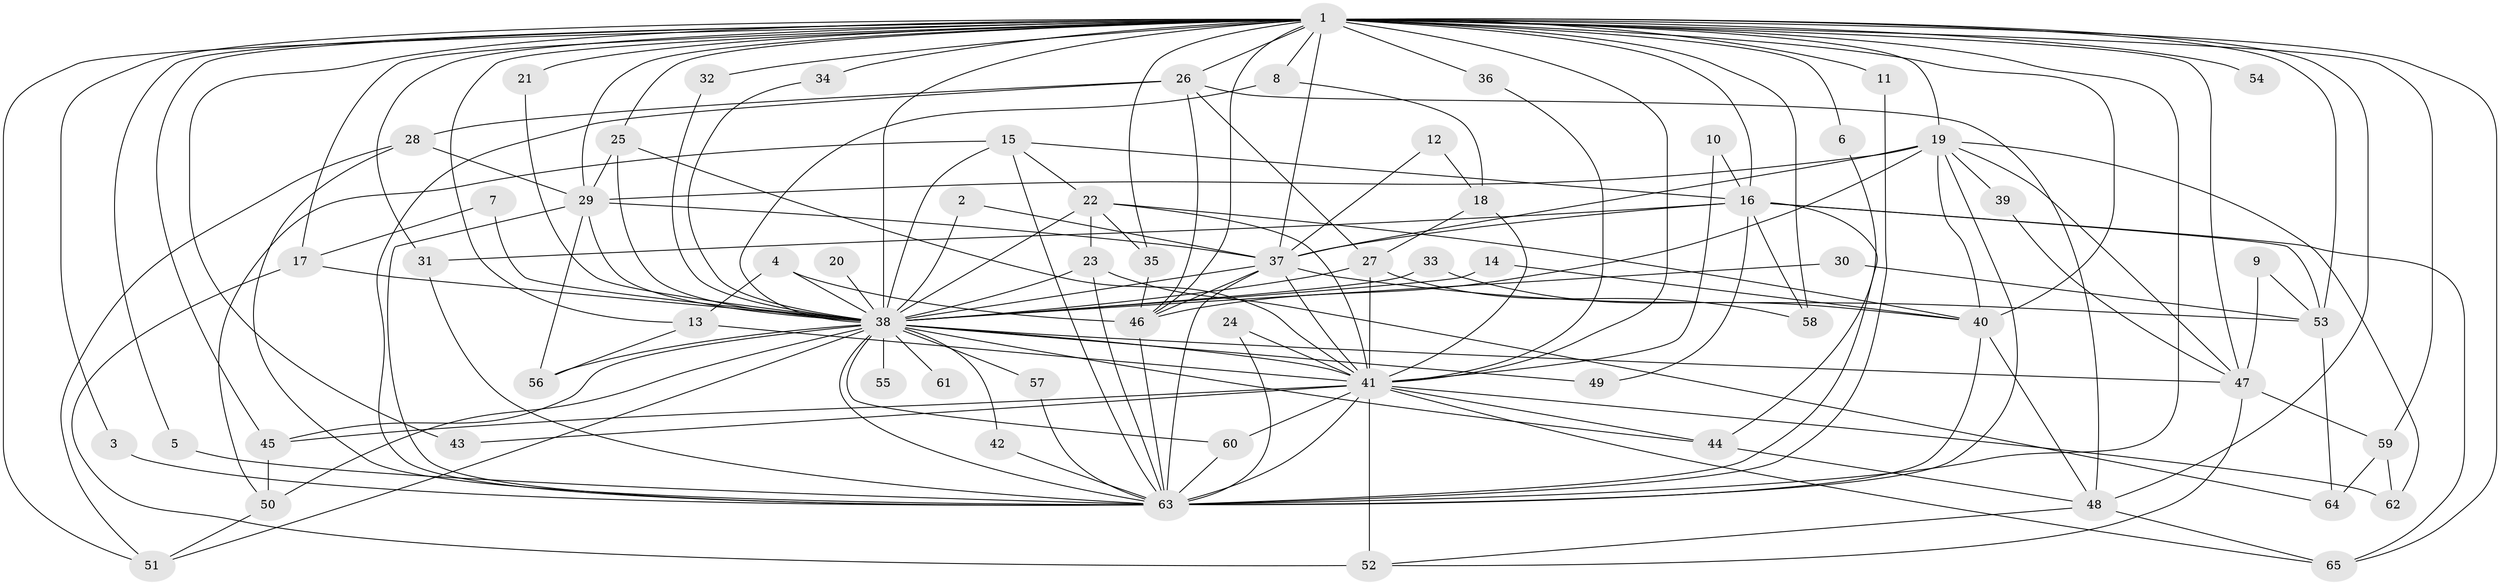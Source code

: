 // original degree distribution, {25: 0.007692307692307693, 24: 0.007692307692307693, 17: 0.007692307692307693, 15: 0.007692307692307693, 32: 0.007692307692307693, 28: 0.007692307692307693, 23: 0.007692307692307693, 13: 0.007692307692307693, 21: 0.007692307692307693, 18: 0.007692307692307693, 7: 0.03076923076923077, 3: 0.2153846153846154, 5: 0.05384615384615385, 9: 0.007692307692307693, 6: 0.023076923076923078, 4: 0.1, 2: 0.49230769230769234}
// Generated by graph-tools (version 1.1) at 2025/49/03/09/25 03:49:30]
// undirected, 65 vertices, 164 edges
graph export_dot {
graph [start="1"]
  node [color=gray90,style=filled];
  1;
  2;
  3;
  4;
  5;
  6;
  7;
  8;
  9;
  10;
  11;
  12;
  13;
  14;
  15;
  16;
  17;
  18;
  19;
  20;
  21;
  22;
  23;
  24;
  25;
  26;
  27;
  28;
  29;
  30;
  31;
  32;
  33;
  34;
  35;
  36;
  37;
  38;
  39;
  40;
  41;
  42;
  43;
  44;
  45;
  46;
  47;
  48;
  49;
  50;
  51;
  52;
  53;
  54;
  55;
  56;
  57;
  58;
  59;
  60;
  61;
  62;
  63;
  64;
  65;
  1 -- 3 [weight=1.0];
  1 -- 5 [weight=1.0];
  1 -- 6 [weight=1.0];
  1 -- 8 [weight=2.0];
  1 -- 11 [weight=1.0];
  1 -- 13 [weight=1.0];
  1 -- 16 [weight=1.0];
  1 -- 17 [weight=2.0];
  1 -- 19 [weight=1.0];
  1 -- 21 [weight=1.0];
  1 -- 25 [weight=1.0];
  1 -- 26 [weight=1.0];
  1 -- 29 [weight=1.0];
  1 -- 31 [weight=2.0];
  1 -- 32 [weight=1.0];
  1 -- 34 [weight=1.0];
  1 -- 35 [weight=2.0];
  1 -- 36 [weight=1.0];
  1 -- 37 [weight=4.0];
  1 -- 38 [weight=8.0];
  1 -- 40 [weight=1.0];
  1 -- 41 [weight=4.0];
  1 -- 43 [weight=1.0];
  1 -- 45 [weight=1.0];
  1 -- 46 [weight=1.0];
  1 -- 47 [weight=1.0];
  1 -- 48 [weight=1.0];
  1 -- 51 [weight=1.0];
  1 -- 53 [weight=1.0];
  1 -- 54 [weight=1.0];
  1 -- 58 [weight=1.0];
  1 -- 59 [weight=1.0];
  1 -- 63 [weight=9.0];
  1 -- 65 [weight=1.0];
  2 -- 37 [weight=1.0];
  2 -- 38 [weight=1.0];
  3 -- 63 [weight=1.0];
  4 -- 13 [weight=1.0];
  4 -- 38 [weight=1.0];
  4 -- 46 [weight=1.0];
  5 -- 63 [weight=1.0];
  6 -- 63 [weight=1.0];
  7 -- 17 [weight=1.0];
  7 -- 38 [weight=1.0];
  8 -- 18 [weight=1.0];
  8 -- 38 [weight=1.0];
  9 -- 47 [weight=1.0];
  9 -- 53 [weight=1.0];
  10 -- 16 [weight=1.0];
  10 -- 41 [weight=1.0];
  11 -- 63 [weight=1.0];
  12 -- 18 [weight=1.0];
  12 -- 37 [weight=1.0];
  13 -- 41 [weight=1.0];
  13 -- 56 [weight=1.0];
  14 -- 38 [weight=1.0];
  14 -- 40 [weight=1.0];
  15 -- 16 [weight=1.0];
  15 -- 22 [weight=1.0];
  15 -- 38 [weight=1.0];
  15 -- 50 [weight=1.0];
  15 -- 63 [weight=2.0];
  16 -- 31 [weight=1.0];
  16 -- 37 [weight=1.0];
  16 -- 44 [weight=1.0];
  16 -- 49 [weight=1.0];
  16 -- 53 [weight=1.0];
  16 -- 58 [weight=1.0];
  16 -- 65 [weight=1.0];
  17 -- 38 [weight=1.0];
  17 -- 52 [weight=1.0];
  18 -- 27 [weight=1.0];
  18 -- 41 [weight=2.0];
  19 -- 29 [weight=1.0];
  19 -- 37 [weight=1.0];
  19 -- 39 [weight=1.0];
  19 -- 40 [weight=1.0];
  19 -- 46 [weight=1.0];
  19 -- 47 [weight=1.0];
  19 -- 62 [weight=1.0];
  19 -- 63 [weight=1.0];
  20 -- 38 [weight=1.0];
  21 -- 38 [weight=1.0];
  22 -- 23 [weight=2.0];
  22 -- 35 [weight=1.0];
  22 -- 38 [weight=1.0];
  22 -- 40 [weight=1.0];
  22 -- 41 [weight=1.0];
  23 -- 38 [weight=1.0];
  23 -- 63 [weight=1.0];
  23 -- 64 [weight=1.0];
  24 -- 41 [weight=1.0];
  24 -- 63 [weight=1.0];
  25 -- 29 [weight=1.0];
  25 -- 38 [weight=1.0];
  25 -- 41 [weight=1.0];
  26 -- 27 [weight=1.0];
  26 -- 28 [weight=1.0];
  26 -- 46 [weight=1.0];
  26 -- 48 [weight=1.0];
  26 -- 63 [weight=2.0];
  27 -- 38 [weight=1.0];
  27 -- 41 [weight=1.0];
  27 -- 58 [weight=1.0];
  28 -- 29 [weight=1.0];
  28 -- 51 [weight=1.0];
  28 -- 63 [weight=2.0];
  29 -- 37 [weight=1.0];
  29 -- 38 [weight=1.0];
  29 -- 56 [weight=1.0];
  29 -- 63 [weight=1.0];
  30 -- 38 [weight=1.0];
  30 -- 53 [weight=1.0];
  31 -- 63 [weight=1.0];
  32 -- 38 [weight=1.0];
  33 -- 38 [weight=1.0];
  33 -- 40 [weight=1.0];
  34 -- 38 [weight=1.0];
  35 -- 46 [weight=1.0];
  36 -- 41 [weight=1.0];
  37 -- 38 [weight=2.0];
  37 -- 41 [weight=1.0];
  37 -- 46 [weight=1.0];
  37 -- 53 [weight=3.0];
  37 -- 63 [weight=2.0];
  38 -- 41 [weight=2.0];
  38 -- 42 [weight=1.0];
  38 -- 44 [weight=1.0];
  38 -- 45 [weight=2.0];
  38 -- 47 [weight=1.0];
  38 -- 49 [weight=1.0];
  38 -- 50 [weight=2.0];
  38 -- 51 [weight=1.0];
  38 -- 55 [weight=2.0];
  38 -- 56 [weight=1.0];
  38 -- 57 [weight=1.0];
  38 -- 60 [weight=1.0];
  38 -- 61 [weight=2.0];
  38 -- 63 [weight=5.0];
  39 -- 47 [weight=1.0];
  40 -- 48 [weight=1.0];
  40 -- 63 [weight=1.0];
  41 -- 43 [weight=2.0];
  41 -- 44 [weight=1.0];
  41 -- 45 [weight=1.0];
  41 -- 52 [weight=2.0];
  41 -- 60 [weight=1.0];
  41 -- 62 [weight=1.0];
  41 -- 63 [weight=2.0];
  41 -- 65 [weight=1.0];
  42 -- 63 [weight=1.0];
  44 -- 48 [weight=1.0];
  45 -- 50 [weight=1.0];
  46 -- 63 [weight=1.0];
  47 -- 52 [weight=1.0];
  47 -- 59 [weight=1.0];
  48 -- 52 [weight=1.0];
  48 -- 65 [weight=1.0];
  50 -- 51 [weight=1.0];
  53 -- 64 [weight=1.0];
  57 -- 63 [weight=1.0];
  59 -- 62 [weight=1.0];
  59 -- 64 [weight=1.0];
  60 -- 63 [weight=1.0];
}
